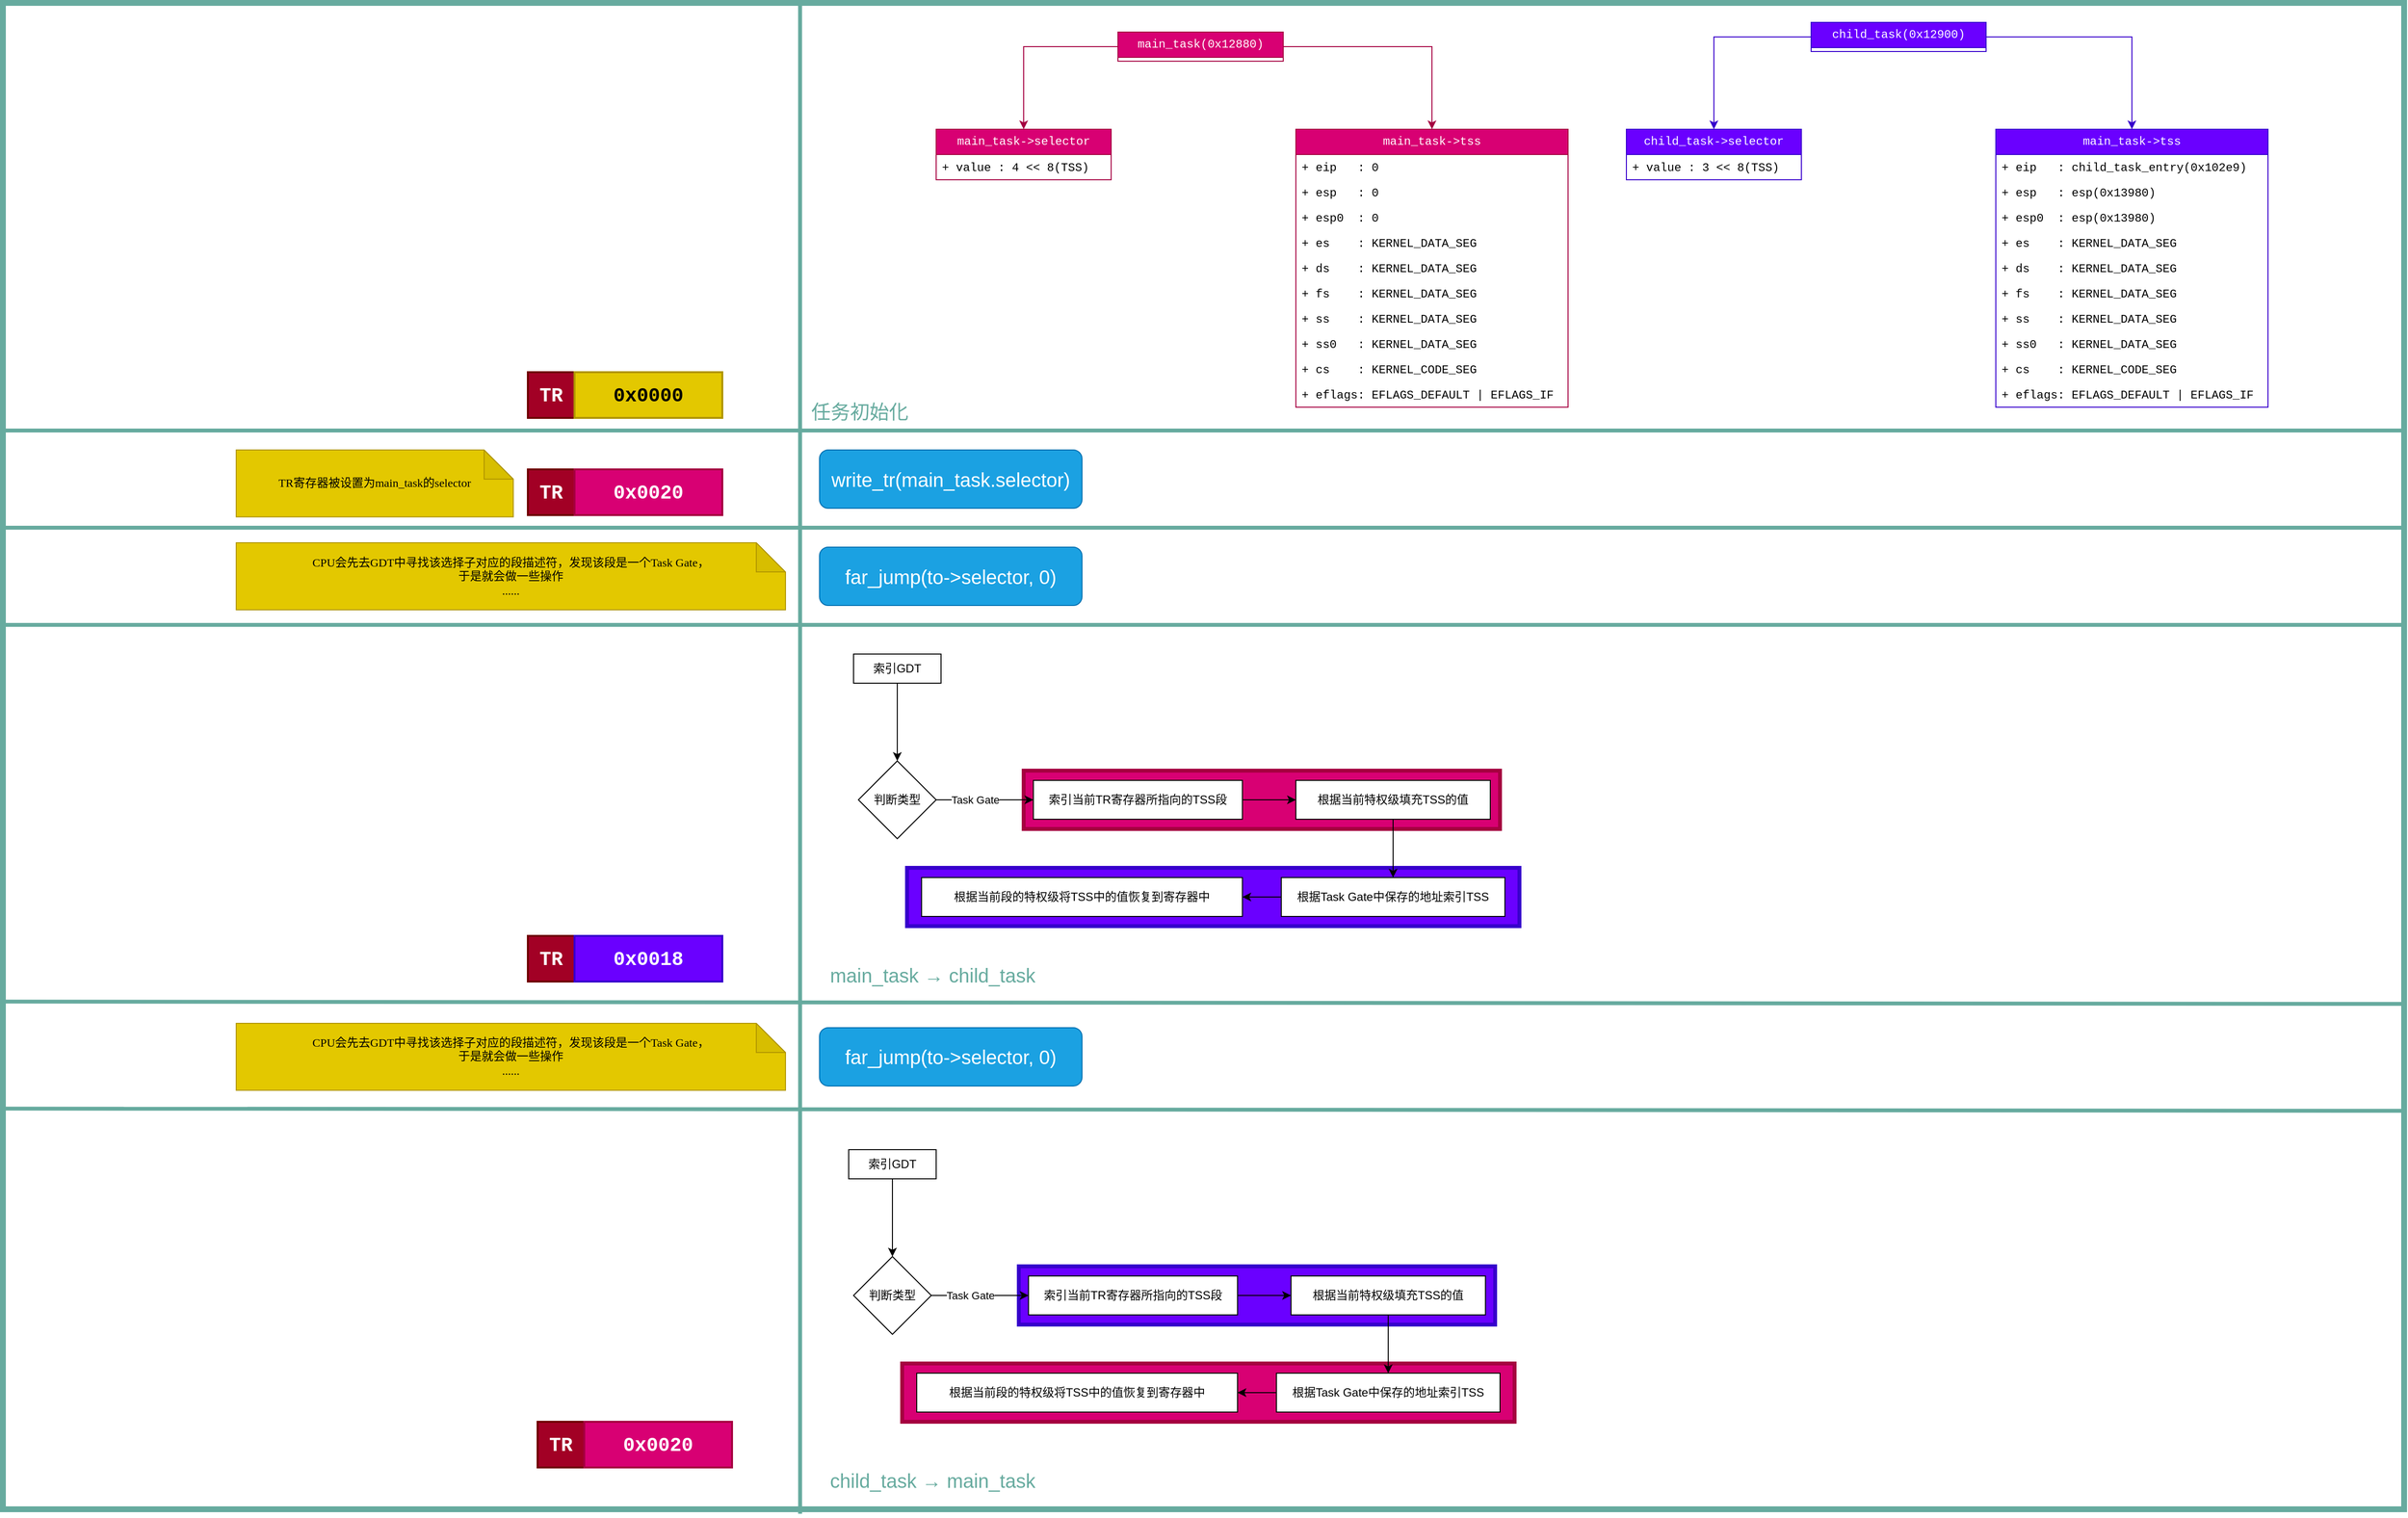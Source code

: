 <mxfile version="24.7.17">
  <diagram name="第 1 页" id="9lEerHl4fgUS5mECwNXF">
    <mxGraphModel dx="2967" dy="1945" grid="1" gridSize="10" guides="1" tooltips="1" connect="1" arrows="1" fold="1" page="1" pageScale="1" pageWidth="827" pageHeight="1169" math="0" shadow="0">
      <root>
        <mxCell id="0" />
        <mxCell id="1" parent="0" />
        <mxCell id="lJtLe1fUAaVO14vxoOOO-163" value="" style="rounded=0;whiteSpace=wrap;html=1;strokeColor=#67AB9F;strokeWidth=6;" vertex="1" parent="1">
          <mxGeometry x="-1650" width="2470" height="1550" as="geometry" />
        </mxCell>
        <mxCell id="lJtLe1fUAaVO14vxoOOO-125" value="child_task" style="rounded=0;whiteSpace=wrap;html=1;fillColor=#6a00ff;fontColor=#ffffff;strokeColor=#3700CC;strokeWidth=4;labelPosition=center;verticalLabelPosition=bottom;align=center;verticalAlign=middle;fontSize=20;" vertex="1" parent="1">
          <mxGeometry x="-720" y="890" width="630" height="60" as="geometry" />
        </mxCell>
        <mxCell id="lJtLe1fUAaVO14vxoOOO-124" value="main_task" style="rounded=0;whiteSpace=wrap;html=1;fillColor=#d80073;fontColor=#ffffff;strokeColor=#A50040;strokeWidth=4;labelPosition=center;verticalLabelPosition=top;align=center;verticalAlign=middle;fontSize=20;" vertex="1" parent="1">
          <mxGeometry x="-600" y="790" width="490" height="60" as="geometry" />
        </mxCell>
        <mxCell id="lJtLe1fUAaVO14vxoOOO-10" value="main_task(0x12880)" style="swimlane;fontStyle=0;childLayout=stackLayout;horizontal=1;startSize=26;fillColor=#d80073;horizontalStack=0;resizeParent=1;resizeParentMax=0;resizeLast=0;collapsible=1;marginBottom=0;whiteSpace=wrap;html=1;fontFamily=Courier New;fontColor=#ffffff;strokeColor=#A50040;" vertex="1" collapsed="1" parent="1">
          <mxGeometry x="-503" y="30" width="170" height="30" as="geometry">
            <mxRectangle x="-503" y="30" width="170" height="78" as="alternateBounds" />
          </mxGeometry>
        </mxCell>
        <mxCell id="lJtLe1fUAaVO14vxoOOO-11" value="+ tss&lt;span style=&quot;white-space: pre;&quot;&gt;&#x9;&lt;/span&gt;&amp;nbsp; &amp;nbsp;:&amp;nbsp; tss_t" style="text;strokeColor=none;fillColor=none;align=left;verticalAlign=top;spacingLeft=4;spacingRight=4;overflow=hidden;rotatable=0;points=[[0,0.5],[1,0.5]];portConstraint=eastwest;whiteSpace=wrap;html=1;fontFamily=Courier New;" vertex="1" parent="lJtLe1fUAaVO14vxoOOO-10">
          <mxGeometry y="26" width="170" height="26" as="geometry" />
        </mxCell>
        <mxCell id="lJtLe1fUAaVO14vxoOOO-12" value="+ selector : uint32_t" style="text;strokeColor=none;fillColor=none;align=left;verticalAlign=top;spacingLeft=4;spacingRight=4;overflow=hidden;rotatable=0;points=[[0,0.5],[1,0.5]];portConstraint=eastwest;whiteSpace=wrap;html=1;fontFamily=Courier New;" vertex="1" parent="lJtLe1fUAaVO14vxoOOO-10">
          <mxGeometry y="52" width="170" height="26" as="geometry" />
        </mxCell>
        <mxCell id="lJtLe1fUAaVO14vxoOOO-19" value="child_task(0x12900)" style="swimlane;fontStyle=0;childLayout=stackLayout;horizontal=1;startSize=26;fillColor=#6a00ff;horizontalStack=0;resizeParent=1;resizeParentMax=0;resizeLast=0;collapsible=1;marginBottom=0;whiteSpace=wrap;html=1;fontFamily=Courier New;fontColor=#ffffff;strokeColor=#3700CC;" vertex="1" collapsed="1" parent="1">
          <mxGeometry x="210" y="20" width="180" height="30" as="geometry">
            <mxRectangle x="280" y="20" width="170" height="78" as="alternateBounds" />
          </mxGeometry>
        </mxCell>
        <mxCell id="lJtLe1fUAaVO14vxoOOO-20" value="+ tss&lt;span style=&quot;white-space: pre;&quot;&gt;&#x9;&lt;/span&gt;&amp;nbsp; &amp;nbsp;:&amp;nbsp; tss_t" style="text;strokeColor=none;fillColor=none;align=left;verticalAlign=top;spacingLeft=4;spacingRight=4;overflow=hidden;rotatable=0;points=[[0,0.5],[1,0.5]];portConstraint=eastwest;whiteSpace=wrap;html=1;fontFamily=Courier New;" vertex="1" parent="lJtLe1fUAaVO14vxoOOO-19">
          <mxGeometry y="26" width="170" height="26" as="geometry" />
        </mxCell>
        <mxCell id="lJtLe1fUAaVO14vxoOOO-21" value="+ selector : uint32_t" style="text;strokeColor=none;fillColor=none;align=left;verticalAlign=top;spacingLeft=4;spacingRight=4;overflow=hidden;rotatable=0;points=[[0,0.5],[1,0.5]];portConstraint=eastwest;whiteSpace=wrap;html=1;fontFamily=Courier New;" vertex="1" parent="lJtLe1fUAaVO14vxoOOO-19">
          <mxGeometry y="52" width="170" height="26" as="geometry" />
        </mxCell>
        <mxCell id="lJtLe1fUAaVO14vxoOOO-22" value="main_task-&amp;gt;tss" style="swimlane;fontStyle=0;childLayout=stackLayout;horizontal=1;startSize=26;fillColor=#d80073;horizontalStack=0;resizeParent=1;resizeParentMax=0;resizeLast=0;collapsible=1;marginBottom=0;whiteSpace=wrap;html=1;fontFamily=Courier New;fontColor=#ffffff;strokeColor=#A50040;" vertex="1" parent="1">
          <mxGeometry x="-320" y="130" width="280" height="286" as="geometry">
            <mxRectangle x="-320" y="130" width="140" height="30" as="alternateBounds" />
          </mxGeometry>
        </mxCell>
        <mxCell id="lJtLe1fUAaVO14vxoOOO-23" value="+ eip&amp;nbsp; &amp;nbsp;: 0" style="text;strokeColor=none;fillColor=none;align=left;verticalAlign=top;spacingLeft=4;spacingRight=4;overflow=hidden;rotatable=0;points=[[0,0.5],[1,0.5]];portConstraint=eastwest;whiteSpace=wrap;html=1;fontFamily=Courier New;" vertex="1" parent="lJtLe1fUAaVO14vxoOOO-22">
          <mxGeometry y="26" width="280" height="26" as="geometry" />
        </mxCell>
        <mxCell id="lJtLe1fUAaVO14vxoOOO-24" value="+ esp&amp;nbsp; &amp;nbsp;: 0" style="text;strokeColor=none;fillColor=none;align=left;verticalAlign=top;spacingLeft=4;spacingRight=4;overflow=hidden;rotatable=0;points=[[0,0.5],[1,0.5]];portConstraint=eastwest;whiteSpace=wrap;html=1;fontFamily=Courier New;" vertex="1" parent="lJtLe1fUAaVO14vxoOOO-22">
          <mxGeometry y="52" width="280" height="26" as="geometry" />
        </mxCell>
        <mxCell id="lJtLe1fUAaVO14vxoOOO-25" value="+ esp0&amp;nbsp; : 0" style="text;strokeColor=none;fillColor=none;align=left;verticalAlign=top;spacingLeft=4;spacingRight=4;overflow=hidden;rotatable=0;points=[[0,0.5],[1,0.5]];portConstraint=eastwest;whiteSpace=wrap;html=1;fontFamily=Courier New;" vertex="1" parent="lJtLe1fUAaVO14vxoOOO-22">
          <mxGeometry y="78" width="280" height="26" as="geometry" />
        </mxCell>
        <mxCell id="lJtLe1fUAaVO14vxoOOO-29" value="+ es&amp;nbsp; &amp;nbsp; : KERNEL_DATA_SEG" style="text;strokeColor=none;fillColor=none;align=left;verticalAlign=top;spacingLeft=4;spacingRight=4;overflow=hidden;rotatable=0;points=[[0,0.5],[1,0.5]];portConstraint=eastwest;whiteSpace=wrap;html=1;fontFamily=Courier New;" vertex="1" parent="lJtLe1fUAaVO14vxoOOO-22">
          <mxGeometry y="104" width="280" height="26" as="geometry" />
        </mxCell>
        <mxCell id="lJtLe1fUAaVO14vxoOOO-28" value="+ ds&amp;nbsp; &amp;nbsp; : KERNEL_DATA_SEG" style="text;strokeColor=none;fillColor=none;align=left;verticalAlign=top;spacingLeft=4;spacingRight=4;overflow=hidden;rotatable=0;points=[[0,0.5],[1,0.5]];portConstraint=eastwest;whiteSpace=wrap;html=1;fontFamily=Courier New;" vertex="1" parent="lJtLe1fUAaVO14vxoOOO-22">
          <mxGeometry y="130" width="280" height="26" as="geometry" />
        </mxCell>
        <mxCell id="lJtLe1fUAaVO14vxoOOO-30" value="+ fs&amp;nbsp; &amp;nbsp; : KERNEL_DATA_SEG" style="text;strokeColor=none;fillColor=none;align=left;verticalAlign=top;spacingLeft=4;spacingRight=4;overflow=hidden;rotatable=0;points=[[0,0.5],[1,0.5]];portConstraint=eastwest;whiteSpace=wrap;html=1;fontFamily=Courier New;" vertex="1" parent="lJtLe1fUAaVO14vxoOOO-22">
          <mxGeometry y="156" width="280" height="26" as="geometry" />
        </mxCell>
        <mxCell id="lJtLe1fUAaVO14vxoOOO-26" value="+ ss&amp;nbsp; &amp;nbsp; : KERNEL_DATA_SEG" style="text;strokeColor=none;fillColor=none;align=left;verticalAlign=top;spacingLeft=4;spacingRight=4;overflow=hidden;rotatable=0;points=[[0,0.5],[1,0.5]];portConstraint=eastwest;whiteSpace=wrap;html=1;fontFamily=Courier New;" vertex="1" parent="lJtLe1fUAaVO14vxoOOO-22">
          <mxGeometry y="182" width="280" height="26" as="geometry" />
        </mxCell>
        <mxCell id="lJtLe1fUAaVO14vxoOOO-32" value="+ ss0&amp;nbsp; &amp;nbsp;: KERNEL_DATA_SEG" style="text;strokeColor=none;fillColor=none;align=left;verticalAlign=top;spacingLeft=4;spacingRight=4;overflow=hidden;rotatable=0;points=[[0,0.5],[1,0.5]];portConstraint=eastwest;whiteSpace=wrap;html=1;fontFamily=Courier New;" vertex="1" parent="lJtLe1fUAaVO14vxoOOO-22">
          <mxGeometry y="208" width="280" height="26" as="geometry" />
        </mxCell>
        <mxCell id="lJtLe1fUAaVO14vxoOOO-33" value="+ cs&amp;nbsp; &amp;nbsp; : KERNEL_CODE_SEG" style="text;strokeColor=none;fillColor=none;align=left;verticalAlign=top;spacingLeft=4;spacingRight=4;overflow=hidden;rotatable=0;points=[[0,0.5],[1,0.5]];portConstraint=eastwest;whiteSpace=wrap;html=1;fontFamily=Courier New;" vertex="1" parent="lJtLe1fUAaVO14vxoOOO-22">
          <mxGeometry y="234" width="280" height="26" as="geometry" />
        </mxCell>
        <mxCell id="lJtLe1fUAaVO14vxoOOO-31" value="+ eflags: EFLAGS_DEFAULT | EFLAGS_IF" style="text;strokeColor=none;fillColor=none;align=left;verticalAlign=top;spacingLeft=4;spacingRight=4;overflow=hidden;rotatable=0;points=[[0,0.5],[1,0.5]];portConstraint=eastwest;whiteSpace=wrap;html=1;fontFamily=Courier New;" vertex="1" parent="lJtLe1fUAaVO14vxoOOO-22">
          <mxGeometry y="260" width="280" height="26" as="geometry" />
        </mxCell>
        <mxCell id="lJtLe1fUAaVO14vxoOOO-36" value="main_task-&amp;gt;selector" style="swimlane;fontStyle=0;childLayout=stackLayout;horizontal=1;startSize=26;fillColor=#d80073;horizontalStack=0;resizeParent=1;resizeParentMax=0;resizeLast=0;collapsible=1;marginBottom=0;whiteSpace=wrap;html=1;fontFamily=Courier New;fontColor=#ffffff;strokeColor=#A50040;" vertex="1" parent="1">
          <mxGeometry x="-690" y="130" width="180" height="52" as="geometry">
            <mxRectangle x="-690" y="130" width="180" height="30" as="alternateBounds" />
          </mxGeometry>
        </mxCell>
        <mxCell id="lJtLe1fUAaVO14vxoOOO-37" value="+ value : 4 &amp;lt;&amp;lt; 8(TSS)" style="text;strokeColor=none;fillColor=none;align=left;verticalAlign=top;spacingLeft=4;spacingRight=4;overflow=hidden;rotatable=0;points=[[0,0.5],[1,0.5]];portConstraint=eastwest;whiteSpace=wrap;html=1;fontFamily=Courier New;" vertex="1" parent="lJtLe1fUAaVO14vxoOOO-36">
          <mxGeometry y="26" width="180" height="26" as="geometry" />
        </mxCell>
        <mxCell id="lJtLe1fUAaVO14vxoOOO-55" style="edgeStyle=orthogonalEdgeStyle;rounded=0;orthogonalLoop=1;jettySize=auto;html=1;entryX=0.5;entryY=0;entryDx=0;entryDy=0;fillColor=#6a00ff;strokeColor=#3700CC;" edge="1" parent="1" source="lJtLe1fUAaVO14vxoOOO-20" target="lJtLe1fUAaVO14vxoOOO-57">
          <mxGeometry relative="1" as="geometry">
            <mxPoint x="534" y="110" as="targetPoint" />
          </mxGeometry>
        </mxCell>
        <mxCell id="lJtLe1fUAaVO14vxoOOO-57" value="main_task-&amp;gt;tss" style="swimlane;fontStyle=0;childLayout=stackLayout;horizontal=1;startSize=26;fillColor=#6a00ff;horizontalStack=0;resizeParent=1;resizeParentMax=0;resizeLast=0;collapsible=1;marginBottom=0;whiteSpace=wrap;html=1;fontFamily=Courier New;fontColor=#ffffff;strokeColor=#3700CC;" vertex="1" parent="1">
          <mxGeometry x="400" y="130" width="280" height="286" as="geometry">
            <mxRectangle x="400" y="130" width="140" height="30" as="alternateBounds" />
          </mxGeometry>
        </mxCell>
        <mxCell id="lJtLe1fUAaVO14vxoOOO-58" value="+ eip&amp;nbsp; &amp;nbsp;: child_task_entry(0x102e9)" style="text;strokeColor=none;fillColor=none;align=left;verticalAlign=top;spacingLeft=4;spacingRight=4;overflow=hidden;rotatable=0;points=[[0,0.5],[1,0.5]];portConstraint=eastwest;whiteSpace=wrap;html=1;fontFamily=Courier New;" vertex="1" parent="lJtLe1fUAaVO14vxoOOO-57">
          <mxGeometry y="26" width="280" height="26" as="geometry" />
        </mxCell>
        <mxCell id="lJtLe1fUAaVO14vxoOOO-59" value="+ esp&amp;nbsp; &amp;nbsp;: esp(0x13980)" style="text;strokeColor=none;fillColor=none;align=left;verticalAlign=top;spacingLeft=4;spacingRight=4;overflow=hidden;rotatable=0;points=[[0,0.5],[1,0.5]];portConstraint=eastwest;whiteSpace=wrap;html=1;fontFamily=Courier New;" vertex="1" parent="lJtLe1fUAaVO14vxoOOO-57">
          <mxGeometry y="52" width="280" height="26" as="geometry" />
        </mxCell>
        <mxCell id="lJtLe1fUAaVO14vxoOOO-60" value="+ esp0&amp;nbsp; : esp(0x13980)" style="text;strokeColor=none;fillColor=none;align=left;verticalAlign=top;spacingLeft=4;spacingRight=4;overflow=hidden;rotatable=0;points=[[0,0.5],[1,0.5]];portConstraint=eastwest;whiteSpace=wrap;html=1;fontFamily=Courier New;" vertex="1" parent="lJtLe1fUAaVO14vxoOOO-57">
          <mxGeometry y="78" width="280" height="26" as="geometry" />
        </mxCell>
        <mxCell id="lJtLe1fUAaVO14vxoOOO-61" value="+ es&amp;nbsp; &amp;nbsp; : KERNEL_DATA_SEG" style="text;strokeColor=none;fillColor=none;align=left;verticalAlign=top;spacingLeft=4;spacingRight=4;overflow=hidden;rotatable=0;points=[[0,0.5],[1,0.5]];portConstraint=eastwest;whiteSpace=wrap;html=1;fontFamily=Courier New;" vertex="1" parent="lJtLe1fUAaVO14vxoOOO-57">
          <mxGeometry y="104" width="280" height="26" as="geometry" />
        </mxCell>
        <mxCell id="lJtLe1fUAaVO14vxoOOO-62" value="+ ds&amp;nbsp; &amp;nbsp; : KERNEL_DATA_SEG" style="text;strokeColor=none;fillColor=none;align=left;verticalAlign=top;spacingLeft=4;spacingRight=4;overflow=hidden;rotatable=0;points=[[0,0.5],[1,0.5]];portConstraint=eastwest;whiteSpace=wrap;html=1;fontFamily=Courier New;" vertex="1" parent="lJtLe1fUAaVO14vxoOOO-57">
          <mxGeometry y="130" width="280" height="26" as="geometry" />
        </mxCell>
        <mxCell id="lJtLe1fUAaVO14vxoOOO-63" value="+ fs&amp;nbsp; &amp;nbsp; : KERNEL_DATA_SEG" style="text;strokeColor=none;fillColor=none;align=left;verticalAlign=top;spacingLeft=4;spacingRight=4;overflow=hidden;rotatable=0;points=[[0,0.5],[1,0.5]];portConstraint=eastwest;whiteSpace=wrap;html=1;fontFamily=Courier New;" vertex="1" parent="lJtLe1fUAaVO14vxoOOO-57">
          <mxGeometry y="156" width="280" height="26" as="geometry" />
        </mxCell>
        <mxCell id="lJtLe1fUAaVO14vxoOOO-64" value="+ ss&amp;nbsp; &amp;nbsp; : KERNEL_DATA_SEG" style="text;strokeColor=none;fillColor=none;align=left;verticalAlign=top;spacingLeft=4;spacingRight=4;overflow=hidden;rotatable=0;points=[[0,0.5],[1,0.5]];portConstraint=eastwest;whiteSpace=wrap;html=1;fontFamily=Courier New;" vertex="1" parent="lJtLe1fUAaVO14vxoOOO-57">
          <mxGeometry y="182" width="280" height="26" as="geometry" />
        </mxCell>
        <mxCell id="lJtLe1fUAaVO14vxoOOO-65" value="+ ss0&amp;nbsp; &amp;nbsp;: KERNEL_DATA_SEG" style="text;strokeColor=none;fillColor=none;align=left;verticalAlign=top;spacingLeft=4;spacingRight=4;overflow=hidden;rotatable=0;points=[[0,0.5],[1,0.5]];portConstraint=eastwest;whiteSpace=wrap;html=1;fontFamily=Courier New;" vertex="1" parent="lJtLe1fUAaVO14vxoOOO-57">
          <mxGeometry y="208" width="280" height="26" as="geometry" />
        </mxCell>
        <mxCell id="lJtLe1fUAaVO14vxoOOO-66" value="+ cs&amp;nbsp; &amp;nbsp; : KERNEL_CODE_SEG" style="text;strokeColor=none;fillColor=none;align=left;verticalAlign=top;spacingLeft=4;spacingRight=4;overflow=hidden;rotatable=0;points=[[0,0.5],[1,0.5]];portConstraint=eastwest;whiteSpace=wrap;html=1;fontFamily=Courier New;" vertex="1" parent="lJtLe1fUAaVO14vxoOOO-57">
          <mxGeometry y="234" width="280" height="26" as="geometry" />
        </mxCell>
        <mxCell id="lJtLe1fUAaVO14vxoOOO-67" value="+ eflags: EFLAGS_DEFAULT | EFLAGS_IF" style="text;strokeColor=none;fillColor=none;align=left;verticalAlign=top;spacingLeft=4;spacingRight=4;overflow=hidden;rotatable=0;points=[[0,0.5],[1,0.5]];portConstraint=eastwest;whiteSpace=wrap;html=1;fontFamily=Courier New;" vertex="1" parent="lJtLe1fUAaVO14vxoOOO-57">
          <mxGeometry y="260" width="280" height="26" as="geometry" />
        </mxCell>
        <mxCell id="lJtLe1fUAaVO14vxoOOO-80" value="child_task-&amp;gt;selector" style="swimlane;fontStyle=0;childLayout=stackLayout;horizontal=1;startSize=26;fillColor=#6a00ff;horizontalStack=0;resizeParent=1;resizeParentMax=0;resizeLast=0;collapsible=1;marginBottom=0;whiteSpace=wrap;html=1;fontFamily=Courier New;fontColor=#ffffff;strokeColor=#3700CC;" vertex="1" parent="1">
          <mxGeometry x="20" y="130" width="180" height="52" as="geometry">
            <mxRectangle x="20" y="130" width="180" height="30" as="alternateBounds" />
          </mxGeometry>
        </mxCell>
        <mxCell id="lJtLe1fUAaVO14vxoOOO-81" value="+ value : 3 &amp;lt;&amp;lt; 8(TSS)" style="text;strokeColor=none;fillColor=none;align=left;verticalAlign=top;spacingLeft=4;spacingRight=4;overflow=hidden;rotatable=0;points=[[0,0.5],[1,0.5]];portConstraint=eastwest;whiteSpace=wrap;html=1;fontFamily=Courier New;" vertex="1" parent="lJtLe1fUAaVO14vxoOOO-80">
          <mxGeometry y="26" width="180" height="26" as="geometry" />
        </mxCell>
        <mxCell id="lJtLe1fUAaVO14vxoOOO-82" style="edgeStyle=orthogonalEdgeStyle;rounded=0;orthogonalLoop=1;jettySize=auto;html=1;entryX=0.5;entryY=0;entryDx=0;entryDy=0;fillColor=#6a00ff;strokeColor=#3700CC;" edge="1" parent="1" source="lJtLe1fUAaVO14vxoOOO-21" target="lJtLe1fUAaVO14vxoOOO-80">
          <mxGeometry relative="1" as="geometry" />
        </mxCell>
        <mxCell id="lJtLe1fUAaVO14vxoOOO-83" style="edgeStyle=orthogonalEdgeStyle;rounded=0;orthogonalLoop=1;jettySize=auto;html=1;entryX=0.5;entryY=0;entryDx=0;entryDy=0;fillColor=#d80073;strokeColor=#A50040;" edge="1" parent="1" source="lJtLe1fUAaVO14vxoOOO-11" target="lJtLe1fUAaVO14vxoOOO-36">
          <mxGeometry relative="1" as="geometry" />
        </mxCell>
        <mxCell id="lJtLe1fUAaVO14vxoOOO-84" style="edgeStyle=orthogonalEdgeStyle;rounded=0;orthogonalLoop=1;jettySize=auto;html=1;fillColor=#d80073;strokeColor=#A50040;" edge="1" parent="1" source="lJtLe1fUAaVO14vxoOOO-12" target="lJtLe1fUAaVO14vxoOOO-22">
          <mxGeometry relative="1" as="geometry" />
        </mxCell>
        <mxCell id="lJtLe1fUAaVO14vxoOOO-85" value="" style="endArrow=none;html=1;rounded=0;strokeWidth=4;fontColor=none;noLabel=1;strokeColor=#67AB9F;" edge="1" parent="1">
          <mxGeometry width="50" height="50" relative="1" as="geometry">
            <mxPoint x="-1650" y="440" as="sourcePoint" />
            <mxPoint x="820" y="440" as="targetPoint" />
          </mxGeometry>
        </mxCell>
        <mxCell id="lJtLe1fUAaVO14vxoOOO-86" value="任务初始化" style="text;html=1;align=center;verticalAlign=middle;whiteSpace=wrap;rounded=0;fontSize=20;fontColor=#67AB9F;" vertex="1" parent="1">
          <mxGeometry x="-827" y="400" width="117" height="40" as="geometry" />
        </mxCell>
        <mxCell id="lJtLe1fUAaVO14vxoOOO-87" value="" style="endArrow=none;html=1;rounded=0;strokeWidth=4;fontColor=none;noLabel=1;strokeColor=#67AB9F;entryX=0.332;entryY=1.003;entryDx=0;entryDy=0;entryPerimeter=0;" edge="1" parent="1" target="lJtLe1fUAaVO14vxoOOO-163">
          <mxGeometry width="50" height="50" relative="1" as="geometry">
            <mxPoint x="-830" as="sourcePoint" />
            <mxPoint x="-830" y="1500" as="targetPoint" />
          </mxGeometry>
        </mxCell>
        <mxCell id="lJtLe1fUAaVO14vxoOOO-88" value="write_tr(main_task.selector)" style="rounded=1;whiteSpace=wrap;html=1;fillColor=#1ba1e2;strokeColor=#006EAF;fontColor=#ffffff;fontSize=20;" vertex="1" parent="1">
          <mxGeometry x="-810" y="460" width="270" height="60" as="geometry" />
        </mxCell>
        <mxCell id="lJtLe1fUAaVO14vxoOOO-89" value="" style="endArrow=none;html=1;rounded=0;strokeWidth=4;fontColor=none;noLabel=1;strokeColor=#67AB9F;" edge="1" parent="1">
          <mxGeometry width="50" height="50" relative="1" as="geometry">
            <mxPoint x="-1650" y="540" as="sourcePoint" />
            <mxPoint x="820" y="540" as="targetPoint" />
          </mxGeometry>
        </mxCell>
        <mxCell id="lJtLe1fUAaVO14vxoOOO-93" value="" style="group" vertex="1" connectable="0" parent="1">
          <mxGeometry x="-1110" y="380" width="200" height="47" as="geometry" />
        </mxCell>
        <mxCell id="lJtLe1fUAaVO14vxoOOO-90" value="TR" style="rounded=0;whiteSpace=wrap;html=1;fontFamily=Courier New;fontSize=20;fillColor=#a20025;fontColor=#ffffff;strokeColor=#6F0000;fontStyle=1;strokeWidth=2;" vertex="1" parent="lJtLe1fUAaVO14vxoOOO-93">
          <mxGeometry width="48" height="47" as="geometry" />
        </mxCell>
        <mxCell id="lJtLe1fUAaVO14vxoOOO-92" value="0x0000" style="rounded=0;whiteSpace=wrap;html=1;fontFamily=Courier New;fontSize=20;fontStyle=1;strokeWidth=2;fillColor=#e3c800;fontColor=#000000;strokeColor=#B09500;" vertex="1" parent="lJtLe1fUAaVO14vxoOOO-93">
          <mxGeometry x="48" width="152" height="47" as="geometry" />
        </mxCell>
        <mxCell id="lJtLe1fUAaVO14vxoOOO-94" value="" style="group;fillColor=#a20025;fontColor=#ffffff;strokeColor=#6F0000;" vertex="1" connectable="0" parent="1">
          <mxGeometry x="-1110" y="480" width="200" height="47" as="geometry" />
        </mxCell>
        <mxCell id="lJtLe1fUAaVO14vxoOOO-95" value="TR" style="rounded=0;whiteSpace=wrap;html=1;fontFamily=Courier New;fontSize=20;fillColor=#a20025;fontColor=#ffffff;strokeColor=#6F0000;fontStyle=1;strokeWidth=2;" vertex="1" parent="lJtLe1fUAaVO14vxoOOO-94">
          <mxGeometry width="48" height="47" as="geometry" />
        </mxCell>
        <mxCell id="lJtLe1fUAaVO14vxoOOO-96" value="0x0020" style="rounded=0;whiteSpace=wrap;html=1;fontFamily=Courier New;fontSize=20;fontStyle=1;strokeWidth=2;strokeColor=#A50040;fillColor=#d80073;fontColor=#ffffff;" vertex="1" parent="lJtLe1fUAaVO14vxoOOO-94">
          <mxGeometry x="48" width="152" height="47" as="geometry" />
        </mxCell>
        <mxCell id="lJtLe1fUAaVO14vxoOOO-98" value="&lt;span style=&quot;&quot;&gt;TR寄存器被设置为main_task的selector&lt;/span&gt;" style="shape=note;whiteSpace=wrap;html=1;backgroundOutline=1;darkOpacity=0.05;fillColor=#e3c800;fontColor=#000000;strokeColor=#B09500;fontFamily=Georgia;align=center;" vertex="1" parent="1">
          <mxGeometry x="-1410" y="460" width="285" height="68.88" as="geometry" />
        </mxCell>
        <mxCell id="lJtLe1fUAaVO14vxoOOO-101" value="" style="endArrow=none;html=1;rounded=0;strokeWidth=4;fontColor=none;noLabel=1;strokeColor=#67AB9F;" edge="1" parent="1">
          <mxGeometry width="50" height="50" relative="1" as="geometry">
            <mxPoint x="-1650" y="640" as="sourcePoint" />
            <mxPoint x="820" y="640" as="targetPoint" />
          </mxGeometry>
        </mxCell>
        <mxCell id="lJtLe1fUAaVO14vxoOOO-103" value="far_jump(to-&amp;gt;selector, 0)" style="rounded=1;whiteSpace=wrap;html=1;fillColor=#1ba1e2;strokeColor=#006EAF;fontColor=#ffffff;fontSize=20;" vertex="1" parent="1">
          <mxGeometry x="-810" y="560" width="270" height="60" as="geometry" />
        </mxCell>
        <mxCell id="lJtLe1fUAaVO14vxoOOO-105" value="&lt;span style=&quot;&quot;&gt;CPU会先去GDT中寻找该选择子对应的段描述符，发现该段是一个Task Gate，&lt;/span&gt;&lt;div&gt;&lt;span style=&quot;&quot;&gt;于是就会做一些操作&lt;/span&gt;&lt;div&gt;......&lt;/div&gt;&lt;/div&gt;" style="shape=note;whiteSpace=wrap;html=1;backgroundOutline=1;darkOpacity=0.05;fillColor=#e3c800;fontColor=#000000;strokeColor=#B09500;fontFamily=Georgia;align=center;" vertex="1" parent="1">
          <mxGeometry x="-1410" y="555.56" width="565" height="68.88" as="geometry" />
        </mxCell>
        <mxCell id="lJtLe1fUAaVO14vxoOOO-110" style="edgeStyle=orthogonalEdgeStyle;rounded=0;orthogonalLoop=1;jettySize=auto;html=1;entryX=0.5;entryY=0;entryDx=0;entryDy=0;" edge="1" parent="1" source="lJtLe1fUAaVO14vxoOOO-106" target="lJtLe1fUAaVO14vxoOOO-108">
          <mxGeometry relative="1" as="geometry" />
        </mxCell>
        <mxCell id="lJtLe1fUAaVO14vxoOOO-106" value="索引GDT" style="rounded=0;whiteSpace=wrap;html=1;" vertex="1" parent="1">
          <mxGeometry x="-775" y="670" width="90" height="30" as="geometry" />
        </mxCell>
        <mxCell id="lJtLe1fUAaVO14vxoOOO-123" value="" style="edgeStyle=orthogonalEdgeStyle;rounded=0;orthogonalLoop=1;jettySize=auto;html=1;" edge="1" parent="1" source="lJtLe1fUAaVO14vxoOOO-107" target="lJtLe1fUAaVO14vxoOOO-122">
          <mxGeometry relative="1" as="geometry" />
        </mxCell>
        <mxCell id="lJtLe1fUAaVO14vxoOOO-107" value="根据Task Gate中保存的地址索引TSS" style="rounded=0;whiteSpace=wrap;html=1;" vertex="1" parent="1">
          <mxGeometry x="-335" y="900" width="230" height="40" as="geometry" />
        </mxCell>
        <mxCell id="lJtLe1fUAaVO14vxoOOO-111" style="edgeStyle=orthogonalEdgeStyle;rounded=0;orthogonalLoop=1;jettySize=auto;html=1;entryX=0;entryY=0.5;entryDx=0;entryDy=0;" edge="1" parent="1" source="lJtLe1fUAaVO14vxoOOO-108" target="lJtLe1fUAaVO14vxoOOO-115">
          <mxGeometry relative="1" as="geometry" />
        </mxCell>
        <mxCell id="lJtLe1fUAaVO14vxoOOO-113" value="Task Gate" style="edgeLabel;html=1;align=center;verticalAlign=middle;resizable=0;points=[];" vertex="1" connectable="0" parent="lJtLe1fUAaVO14vxoOOO-111">
          <mxGeometry x="-0.207" relative="1" as="geometry">
            <mxPoint as="offset" />
          </mxGeometry>
        </mxCell>
        <mxCell id="lJtLe1fUAaVO14vxoOOO-108" value="判断类型" style="rhombus;whiteSpace=wrap;html=1;" vertex="1" parent="1">
          <mxGeometry x="-770" y="780" width="80" height="80" as="geometry" />
        </mxCell>
        <mxCell id="lJtLe1fUAaVO14vxoOOO-120" value="" style="edgeStyle=orthogonalEdgeStyle;rounded=0;orthogonalLoop=1;jettySize=auto;html=1;" edge="1" parent="1" source="lJtLe1fUAaVO14vxoOOO-115" target="lJtLe1fUAaVO14vxoOOO-119">
          <mxGeometry relative="1" as="geometry" />
        </mxCell>
        <mxCell id="lJtLe1fUAaVO14vxoOOO-115" value="索引当前TR寄存器所指向的TSS段" style="whiteSpace=wrap;html=1;rounded=0;" vertex="1" parent="1">
          <mxGeometry x="-590" y="800" width="215" height="40" as="geometry" />
        </mxCell>
        <mxCell id="lJtLe1fUAaVO14vxoOOO-121" style="edgeStyle=orthogonalEdgeStyle;rounded=0;orthogonalLoop=1;jettySize=auto;html=1;entryX=0.5;entryY=0;entryDx=0;entryDy=0;" edge="1" parent="1" source="lJtLe1fUAaVO14vxoOOO-119" target="lJtLe1fUAaVO14vxoOOO-107">
          <mxGeometry relative="1" as="geometry" />
        </mxCell>
        <mxCell id="lJtLe1fUAaVO14vxoOOO-119" value="根据当前特权级填充TSS的值" style="whiteSpace=wrap;html=1;rounded=0;" vertex="1" parent="1">
          <mxGeometry x="-320" y="800" width="200" height="40" as="geometry" />
        </mxCell>
        <mxCell id="lJtLe1fUAaVO14vxoOOO-122" value="根据当前段的特权级将TSS中的值恢复到寄存器中" style="whiteSpace=wrap;html=1;rounded=0;" vertex="1" parent="1">
          <mxGeometry x="-705" y="900" width="330" height="40" as="geometry" />
        </mxCell>
        <mxCell id="lJtLe1fUAaVO14vxoOOO-126" value="" style="endArrow=none;html=1;rounded=0;strokeWidth=4;fontColor=none;noLabel=1;strokeColor=#67AB9F;exitX=0.001;exitY=0.663;exitDx=0;exitDy=0;exitPerimeter=0;" edge="1" parent="1" source="lJtLe1fUAaVO14vxoOOO-163">
          <mxGeometry width="50" height="50" relative="1" as="geometry">
            <mxPoint x="-1643.5" y="1030" as="sourcePoint" />
            <mxPoint x="820" y="1030" as="targetPoint" />
          </mxGeometry>
        </mxCell>
        <mxCell id="lJtLe1fUAaVO14vxoOOO-127" value="&lt;span style=&quot;&quot;&gt;CPU会先去GDT中寻找该选择子对应的段描述符，发现该段是一个Task Gate，&lt;/span&gt;&lt;div&gt;&lt;span style=&quot;&quot;&gt;于是就会做一些操作&lt;/span&gt;&lt;div&gt;......&lt;/div&gt;&lt;/div&gt;" style="shape=note;whiteSpace=wrap;html=1;backgroundOutline=1;darkOpacity=0.05;fillColor=#e3c800;fontColor=#000000;strokeColor=#B09500;fontFamily=Georgia;align=center;" vertex="1" parent="1">
          <mxGeometry x="-1410" y="1050" width="565" height="68.88" as="geometry" />
        </mxCell>
        <mxCell id="lJtLe1fUAaVO14vxoOOO-128" value="main_task" style="rounded=0;whiteSpace=wrap;html=1;fillColor=#d80073;fontColor=#ffffff;strokeColor=#A50040;strokeWidth=4;labelPosition=center;verticalLabelPosition=bottom;align=center;verticalAlign=middle;fontSize=20;" vertex="1" parent="1">
          <mxGeometry x="-725" y="1400" width="630" height="60" as="geometry" />
        </mxCell>
        <mxCell id="lJtLe1fUAaVO14vxoOOO-129" value="child_task" style="rounded=0;whiteSpace=wrap;html=1;fillColor=#6a00ff;fontColor=#ffffff;strokeColor=#3700CC;strokeWidth=4;labelPosition=center;verticalLabelPosition=top;align=center;verticalAlign=middle;fontSize=20;" vertex="1" parent="1">
          <mxGeometry x="-605" y="1300" width="490" height="60" as="geometry" />
        </mxCell>
        <mxCell id="lJtLe1fUAaVO14vxoOOO-130" style="edgeStyle=orthogonalEdgeStyle;rounded=0;orthogonalLoop=1;jettySize=auto;html=1;entryX=0.5;entryY=0;entryDx=0;entryDy=0;" edge="1" parent="1" source="lJtLe1fUAaVO14vxoOOO-131" target="lJtLe1fUAaVO14vxoOOO-136">
          <mxGeometry relative="1" as="geometry" />
        </mxCell>
        <mxCell id="lJtLe1fUAaVO14vxoOOO-131" value="索引GDT" style="rounded=0;whiteSpace=wrap;html=1;" vertex="1" parent="1">
          <mxGeometry x="-780" y="1180" width="90" height="30" as="geometry" />
        </mxCell>
        <mxCell id="lJtLe1fUAaVO14vxoOOO-132" value="" style="edgeStyle=orthogonalEdgeStyle;rounded=0;orthogonalLoop=1;jettySize=auto;html=1;" edge="1" parent="1" source="lJtLe1fUAaVO14vxoOOO-133" target="lJtLe1fUAaVO14vxoOOO-141">
          <mxGeometry relative="1" as="geometry" />
        </mxCell>
        <mxCell id="lJtLe1fUAaVO14vxoOOO-133" value="根据Task Gate中保存的地址索引TSS" style="rounded=0;whiteSpace=wrap;html=1;" vertex="1" parent="1">
          <mxGeometry x="-340" y="1410" width="230" height="40" as="geometry" />
        </mxCell>
        <mxCell id="lJtLe1fUAaVO14vxoOOO-134" style="edgeStyle=orthogonalEdgeStyle;rounded=0;orthogonalLoop=1;jettySize=auto;html=1;entryX=0;entryY=0.5;entryDx=0;entryDy=0;" edge="1" parent="1" source="lJtLe1fUAaVO14vxoOOO-136" target="lJtLe1fUAaVO14vxoOOO-138">
          <mxGeometry relative="1" as="geometry" />
        </mxCell>
        <mxCell id="lJtLe1fUAaVO14vxoOOO-135" value="Task Gate" style="edgeLabel;html=1;align=center;verticalAlign=middle;resizable=0;points=[];" vertex="1" connectable="0" parent="lJtLe1fUAaVO14vxoOOO-134">
          <mxGeometry x="-0.207" relative="1" as="geometry">
            <mxPoint as="offset" />
          </mxGeometry>
        </mxCell>
        <mxCell id="lJtLe1fUAaVO14vxoOOO-136" value="判断类型" style="rhombus;whiteSpace=wrap;html=1;" vertex="1" parent="1">
          <mxGeometry x="-775" y="1290" width="80" height="80" as="geometry" />
        </mxCell>
        <mxCell id="lJtLe1fUAaVO14vxoOOO-137" value="" style="edgeStyle=orthogonalEdgeStyle;rounded=0;orthogonalLoop=1;jettySize=auto;html=1;" edge="1" parent="1" source="lJtLe1fUAaVO14vxoOOO-138" target="lJtLe1fUAaVO14vxoOOO-140">
          <mxGeometry relative="1" as="geometry" />
        </mxCell>
        <mxCell id="lJtLe1fUAaVO14vxoOOO-138" value="索引当前TR寄存器所指向的TSS段" style="whiteSpace=wrap;html=1;rounded=0;" vertex="1" parent="1">
          <mxGeometry x="-595" y="1310" width="215" height="40" as="geometry" />
        </mxCell>
        <mxCell id="lJtLe1fUAaVO14vxoOOO-139" style="edgeStyle=orthogonalEdgeStyle;rounded=0;orthogonalLoop=1;jettySize=auto;html=1;entryX=0.5;entryY=0;entryDx=0;entryDy=0;" edge="1" parent="1" source="lJtLe1fUAaVO14vxoOOO-140" target="lJtLe1fUAaVO14vxoOOO-133">
          <mxGeometry relative="1" as="geometry" />
        </mxCell>
        <mxCell id="lJtLe1fUAaVO14vxoOOO-140" value="根据当前特权级填充TSS的值" style="whiteSpace=wrap;html=1;rounded=0;" vertex="1" parent="1">
          <mxGeometry x="-325" y="1310" width="200" height="40" as="geometry" />
        </mxCell>
        <mxCell id="lJtLe1fUAaVO14vxoOOO-141" value="根据当前段的特权级将TSS中的值恢复到寄存器中" style="whiteSpace=wrap;html=1;rounded=0;" vertex="1" parent="1">
          <mxGeometry x="-710" y="1410" width="330" height="40" as="geometry" />
        </mxCell>
        <mxCell id="lJtLe1fUAaVO14vxoOOO-144" value="" style="endArrow=none;html=1;rounded=0;strokeWidth=4;fontColor=none;noLabel=1;strokeColor=#67AB9F;exitX=0;exitY=0.734;exitDx=0;exitDy=0;exitPerimeter=0;" edge="1" parent="1" source="lJtLe1fUAaVO14vxoOOO-163">
          <mxGeometry width="50" height="50" relative="1" as="geometry">
            <mxPoint x="-1650" y="1140" as="sourcePoint" />
            <mxPoint x="817" y="1140" as="targetPoint" />
          </mxGeometry>
        </mxCell>
        <mxCell id="lJtLe1fUAaVO14vxoOOO-145" value="far_jump(to-&amp;gt;selector, 0)" style="rounded=1;whiteSpace=wrap;html=1;fillColor=#1ba1e2;strokeColor=#006EAF;fontColor=#ffffff;fontSize=20;" vertex="1" parent="1">
          <mxGeometry x="-810" y="1054.44" width="270" height="60" as="geometry" />
        </mxCell>
        <mxCell id="lJtLe1fUAaVO14vxoOOO-149" value="" style="group;fillColor=#6a00ff;fontColor=#ffffff;strokeColor=#3700CC;" vertex="1" connectable="0" parent="1">
          <mxGeometry x="-1110" y="960" width="200" height="47" as="geometry" />
        </mxCell>
        <mxCell id="lJtLe1fUAaVO14vxoOOO-150" value="TR" style="rounded=0;whiteSpace=wrap;html=1;fontFamily=Courier New;fontSize=20;fillColor=#a20025;fontColor=#ffffff;strokeColor=#6F0000;fontStyle=1;strokeWidth=2;" vertex="1" parent="lJtLe1fUAaVO14vxoOOO-149">
          <mxGeometry width="48" height="47" as="geometry" />
        </mxCell>
        <mxCell id="lJtLe1fUAaVO14vxoOOO-151" value="0x0018" style="rounded=0;whiteSpace=wrap;html=1;fontFamily=Courier New;fontSize=20;fontStyle=1;strokeWidth=2;strokeColor=#3700CC;fillColor=#6a00ff;fontColor=#ffffff;" vertex="1" parent="lJtLe1fUAaVO14vxoOOO-149">
          <mxGeometry x="48" width="152" height="47" as="geometry" />
        </mxCell>
        <mxCell id="lJtLe1fUAaVO14vxoOOO-170" value="" style="group;fillColor=#a20025;fontColor=#ffffff;strokeColor=#6F0000;" vertex="1" connectable="0" parent="1">
          <mxGeometry x="-1100" y="1460" width="200" height="47" as="geometry" />
        </mxCell>
        <mxCell id="lJtLe1fUAaVO14vxoOOO-171" value="TR" style="rounded=0;whiteSpace=wrap;html=1;fontFamily=Courier New;fontSize=20;fillColor=#a20025;fontColor=#ffffff;strokeColor=#6F0000;fontStyle=1;strokeWidth=2;" vertex="1" parent="lJtLe1fUAaVO14vxoOOO-170">
          <mxGeometry width="48" height="47" as="geometry" />
        </mxCell>
        <mxCell id="lJtLe1fUAaVO14vxoOOO-172" value="0x0020" style="rounded=0;whiteSpace=wrap;html=1;fontFamily=Courier New;fontSize=20;fontStyle=1;strokeWidth=2;strokeColor=#A50040;fillColor=#d80073;fontColor=#ffffff;" vertex="1" parent="lJtLe1fUAaVO14vxoOOO-170">
          <mxGeometry x="48" width="152" height="47" as="geometry" />
        </mxCell>
        <mxCell id="lJtLe1fUAaVO14vxoOOO-173" value="main_task → child_task" style="text;html=1;align=center;verticalAlign=middle;whiteSpace=wrap;rounded=0;fontSize=20;fontColor=#67AB9F;" vertex="1" parent="1">
          <mxGeometry x="-827" y="980" width="267" height="40" as="geometry" />
        </mxCell>
        <mxCell id="lJtLe1fUAaVO14vxoOOO-174" value="child_task → main_task" style="text;html=1;align=center;verticalAlign=middle;whiteSpace=wrap;rounded=0;fontSize=20;fontColor=#67AB9F;" vertex="1" parent="1">
          <mxGeometry x="-827" y="1500" width="267" height="40" as="geometry" />
        </mxCell>
      </root>
    </mxGraphModel>
  </diagram>
</mxfile>
